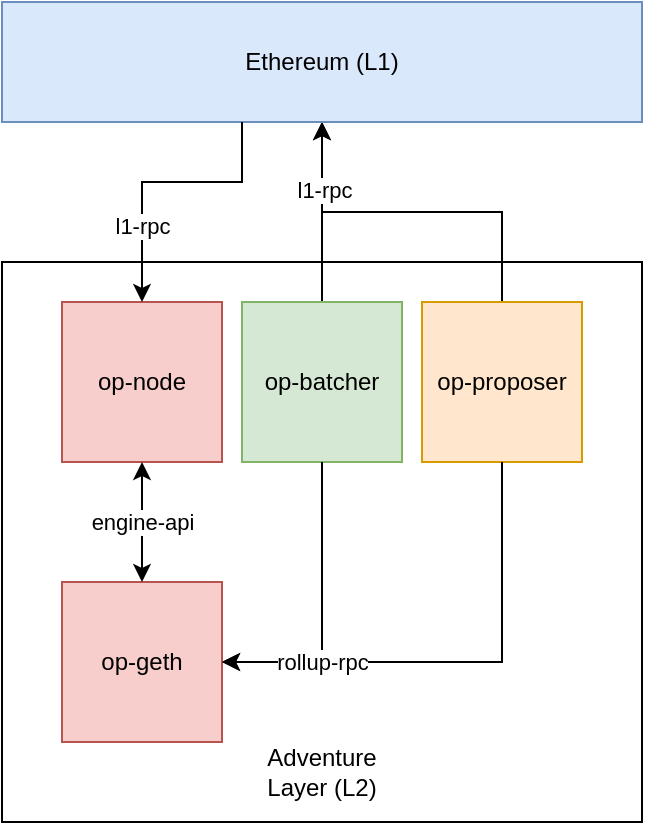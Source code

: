 <mxfile version="22.1.16" type="device">
  <diagram name="Page-1" id="8fHASFC6KbXEOGEJDrG9">
    <mxGraphModel dx="513" dy="589" grid="1" gridSize="10" guides="1" tooltips="1" connect="1" arrows="1" fold="1" page="1" pageScale="1" pageWidth="850" pageHeight="1100" math="0" shadow="0">
      <root>
        <mxCell id="0" />
        <mxCell id="1" parent="0" />
        <mxCell id="1Tv3MUX7JbMBVBFQ-Npo-11" value="" style="rounded=0;whiteSpace=wrap;html=1;" vertex="1" parent="1">
          <mxGeometry x="200" y="240" width="320" height="280" as="geometry" />
        </mxCell>
        <mxCell id="1Tv3MUX7JbMBVBFQ-Npo-9" value="op-geth" style="whiteSpace=wrap;html=1;aspect=fixed;fillColor=#f8cecc;strokeColor=#b85450;" vertex="1" parent="1">
          <mxGeometry x="230" y="400" width="80" height="80" as="geometry" />
        </mxCell>
        <mxCell id="1Tv3MUX7JbMBVBFQ-Npo-10" value="op-node" style="whiteSpace=wrap;html=1;aspect=fixed;fillColor=#f8cecc;strokeColor=#b85450;" vertex="1" parent="1">
          <mxGeometry x="230" y="260" width="80" height="80" as="geometry" />
        </mxCell>
        <mxCell id="1Tv3MUX7JbMBVBFQ-Npo-12" value="" style="endArrow=classic;startArrow=classic;html=1;rounded=0;entryX=0.5;entryY=1;entryDx=0;entryDy=0;exitX=0.5;exitY=0;exitDx=0;exitDy=0;" edge="1" parent="1" source="1Tv3MUX7JbMBVBFQ-Npo-9" target="1Tv3MUX7JbMBVBFQ-Npo-10">
          <mxGeometry width="50" height="50" relative="1" as="geometry">
            <mxPoint x="300" y="390" as="sourcePoint" />
            <mxPoint x="350" y="340" as="targetPoint" />
          </mxGeometry>
        </mxCell>
        <mxCell id="1Tv3MUX7JbMBVBFQ-Npo-13" value="engine-api" style="edgeLabel;html=1;align=center;verticalAlign=middle;resizable=0;points=[];" vertex="1" connectable="0" parent="1Tv3MUX7JbMBVBFQ-Npo-12">
          <mxGeometry x="-0.102" y="-1" relative="1" as="geometry">
            <mxPoint x="-1" y="-3" as="offset" />
          </mxGeometry>
        </mxCell>
        <mxCell id="1Tv3MUX7JbMBVBFQ-Npo-22" style="edgeStyle=orthogonalEdgeStyle;rounded=0;orthogonalLoop=1;jettySize=auto;html=1;exitX=0.5;exitY=0;exitDx=0;exitDy=0;entryX=0.5;entryY=1;entryDx=0;entryDy=0;" edge="1" parent="1" source="1Tv3MUX7JbMBVBFQ-Npo-15" target="1Tv3MUX7JbMBVBFQ-Npo-21">
          <mxGeometry relative="1" as="geometry" />
        </mxCell>
        <mxCell id="1Tv3MUX7JbMBVBFQ-Npo-15" value="op-batcher" style="whiteSpace=wrap;html=1;aspect=fixed;fillColor=#d5e8d4;strokeColor=#82b366;" vertex="1" parent="1">
          <mxGeometry x="320" y="260" width="80" height="80" as="geometry" />
        </mxCell>
        <mxCell id="1Tv3MUX7JbMBVBFQ-Npo-23" style="edgeStyle=orthogonalEdgeStyle;rounded=0;orthogonalLoop=1;jettySize=auto;html=1;entryX=0.5;entryY=1;entryDx=0;entryDy=0;" edge="1" parent="1" source="1Tv3MUX7JbMBVBFQ-Npo-16" target="1Tv3MUX7JbMBVBFQ-Npo-21">
          <mxGeometry relative="1" as="geometry" />
        </mxCell>
        <mxCell id="1Tv3MUX7JbMBVBFQ-Npo-27" value="l1-rpc" style="edgeLabel;html=1;align=center;verticalAlign=middle;resizable=0;points=[];" vertex="1" connectable="0" parent="1Tv3MUX7JbMBVBFQ-Npo-23">
          <mxGeometry x="0.629" y="-1" relative="1" as="geometry">
            <mxPoint as="offset" />
          </mxGeometry>
        </mxCell>
        <mxCell id="1Tv3MUX7JbMBVBFQ-Npo-16" value="op-proposer" style="whiteSpace=wrap;html=1;aspect=fixed;fillColor=#ffe6cc;strokeColor=#d79b00;" vertex="1" parent="1">
          <mxGeometry x="410" y="260" width="80" height="80" as="geometry" />
        </mxCell>
        <mxCell id="1Tv3MUX7JbMBVBFQ-Npo-21" value="Ethereum (L1)" style="rounded=0;whiteSpace=wrap;html=1;fillColor=#dae8fc;strokeColor=#6c8ebf;" vertex="1" parent="1">
          <mxGeometry x="200" y="110" width="320" height="60" as="geometry" />
        </mxCell>
        <mxCell id="1Tv3MUX7JbMBVBFQ-Npo-24" value="Adventure Layer (L2)" style="text;html=1;strokeColor=none;fillColor=none;align=center;verticalAlign=middle;whiteSpace=wrap;rounded=0;" vertex="1" parent="1">
          <mxGeometry x="315" y="480" width="90" height="30" as="geometry" />
        </mxCell>
        <mxCell id="1Tv3MUX7JbMBVBFQ-Npo-25" value="" style="endArrow=classic;html=1;rounded=0;entryX=0.5;entryY=0;entryDx=0;entryDy=0;" edge="1" parent="1" target="1Tv3MUX7JbMBVBFQ-Npo-10">
          <mxGeometry width="50" height="50" relative="1" as="geometry">
            <mxPoint x="320" y="170" as="sourcePoint" />
            <mxPoint x="350" y="340" as="targetPoint" />
            <Array as="points">
              <mxPoint x="320" y="180" />
              <mxPoint x="320" y="200" />
              <mxPoint x="270" y="200" />
            </Array>
          </mxGeometry>
        </mxCell>
        <mxCell id="1Tv3MUX7JbMBVBFQ-Npo-26" value="l1-rpc" style="edgeLabel;html=1;align=center;verticalAlign=middle;resizable=0;points=[];" vertex="1" connectable="0" parent="1Tv3MUX7JbMBVBFQ-Npo-25">
          <mxGeometry x="0.448" relative="1" as="geometry">
            <mxPoint as="offset" />
          </mxGeometry>
        </mxCell>
        <mxCell id="1Tv3MUX7JbMBVBFQ-Npo-28" value="" style="endArrow=classic;html=1;rounded=0;exitX=0.5;exitY=1;exitDx=0;exitDy=0;entryX=1;entryY=0.5;entryDx=0;entryDy=0;" edge="1" parent="1" source="1Tv3MUX7JbMBVBFQ-Npo-15" target="1Tv3MUX7JbMBVBFQ-Npo-9">
          <mxGeometry width="50" height="50" relative="1" as="geometry">
            <mxPoint x="300" y="400" as="sourcePoint" />
            <mxPoint x="350" y="350" as="targetPoint" />
            <Array as="points">
              <mxPoint x="360" y="440" />
            </Array>
          </mxGeometry>
        </mxCell>
        <mxCell id="1Tv3MUX7JbMBVBFQ-Npo-29" value="" style="endArrow=classic;html=1;rounded=0;entryX=1;entryY=0.5;entryDx=0;entryDy=0;exitX=0.5;exitY=1;exitDx=0;exitDy=0;" edge="1" parent="1" source="1Tv3MUX7JbMBVBFQ-Npo-16" target="1Tv3MUX7JbMBVBFQ-Npo-9">
          <mxGeometry width="50" height="50" relative="1" as="geometry">
            <mxPoint x="300" y="400" as="sourcePoint" />
            <mxPoint x="350" y="350" as="targetPoint" />
            <Array as="points">
              <mxPoint x="450" y="440" />
            </Array>
          </mxGeometry>
        </mxCell>
        <mxCell id="1Tv3MUX7JbMBVBFQ-Npo-30" value="rollup-rpc" style="edgeLabel;html=1;align=center;verticalAlign=middle;resizable=0;points=[];" vertex="1" connectable="0" parent="1Tv3MUX7JbMBVBFQ-Npo-29">
          <mxGeometry x="0.232" y="1" relative="1" as="geometry">
            <mxPoint x="-42" y="-1" as="offset" />
          </mxGeometry>
        </mxCell>
      </root>
    </mxGraphModel>
  </diagram>
</mxfile>
